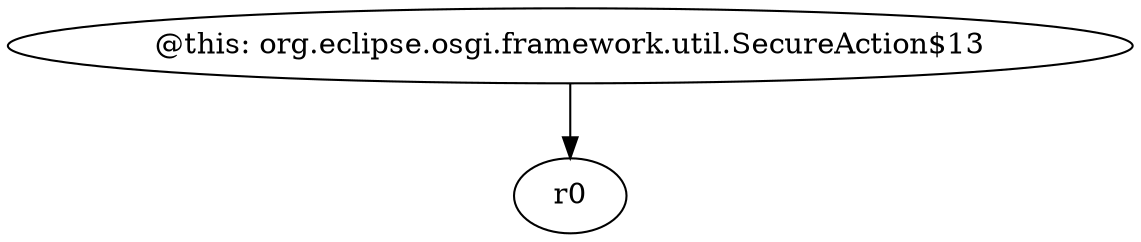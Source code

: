 digraph g {
0[label="@this: org.eclipse.osgi.framework.util.SecureAction$13"]
1[label="r0"]
0->1[label=""]
}